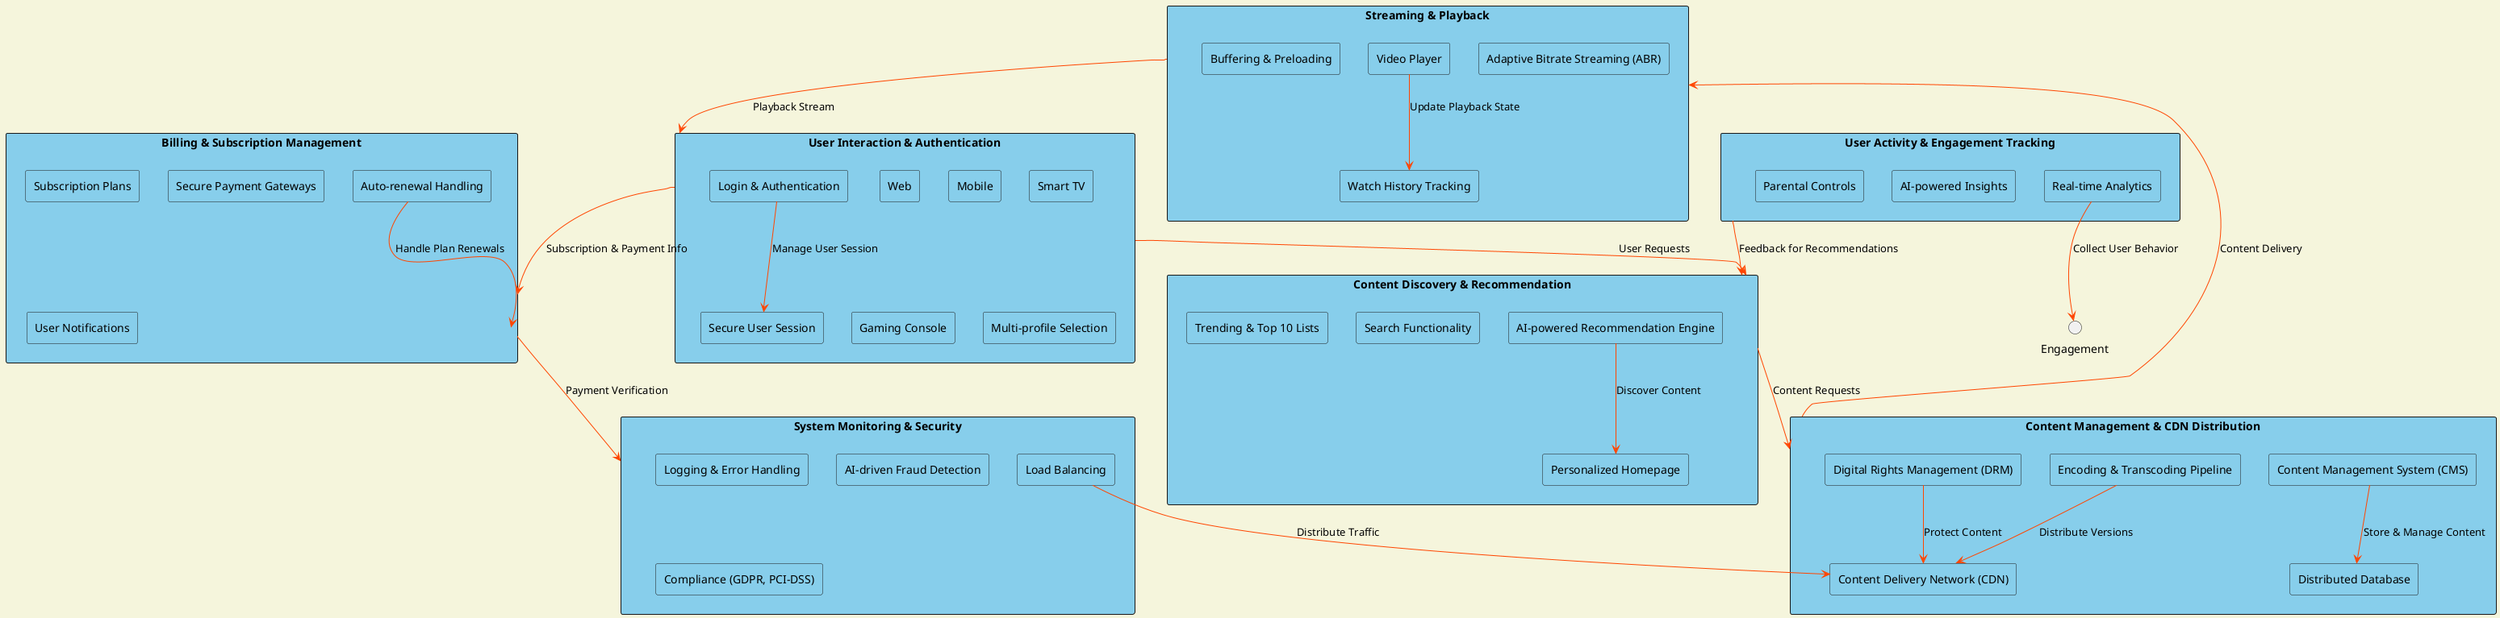 @startuml
skinparam backgroundColor #F5F5DC
skinparam ArrowColor #FF4500
skinparam Rectangle {
    BackgroundColor #87CEEB
}

rectangle "User Interaction & Authentication" as UI {
    rectangle "Web" as Web
    rectangle "Mobile" as Mobile
    rectangle "Smart TV" as SmartTV
    rectangle "Gaming Console" as Console
    rectangle "Login & Authentication" as Auth
    rectangle "Multi-profile Selection" as ProfileSelection
    rectangle "Secure User Session" as Session
}

rectangle "Content Discovery & Recommendation" as Rec {
    rectangle "Personalized Homepage" as Homepage
    rectangle "AI-powered Recommendation Engine" as RecEngine
    rectangle "Search Functionality" as Search
    rectangle "Trending & Top 10 Lists" as Trending
}

rectangle "Content Management & CDN Distribution" as CDN {
    rectangle "Distributed Database" as DB
    rectangle "Content Management System (CMS)" as CMS
    rectangle "Encoding & Transcoding Pipeline" as Encoding
    rectangle "Content Delivery Network (CDN)" as CDNNetwork
    rectangle "Digital Rights Management (DRM)" as DRM
}

rectangle "Streaming & Playback" as Stream {
    rectangle "Adaptive Bitrate Streaming (ABR)" as ABR
    rectangle "Video Player" as VideoPlayer
    rectangle "Buffering & Preloading" as Buffering
    rectangle "Watch History Tracking" as WatchHistory
}

rectangle "User Activity & Engagement Tracking" as Tracking {
    rectangle "Real-time Analytics" as Analytics
    rectangle "AI-powered Insights" as AIInsights
    rectangle "Parental Controls" as Parental
}

rectangle "Billing & Subscription Management" as Billing {
    rectangle "Subscription Plans" as Plans
    rectangle "Secure Payment Gateways" as Payment
    rectangle "Auto-renewal Handling" as AutoRenew
    rectangle "User Notifications" as Notifications
}

rectangle "System Monitoring & Security" as Security {
    rectangle "Load Balancing" as LoadBalancing
    rectangle "Logging & Error Handling" as Logging
    rectangle "AI-driven Fraud Detection" as FraudDetection
    rectangle "Compliance (GDPR, PCI-DSS)" as Compliance
}

' Defining the relationships with arrows
UI --> Rec : User Requests
Rec --> CDN : Content Requests
CDN --> Stream : Content Delivery
Stream --> UI : Playback Stream
UI --> Billing : Subscription & Payment Info
Tracking --> Rec : Feedback for Recommendations
Billing --> Security : Payment Verification

' Extending the behavior of components
Auth --> Session : Manage User Session
RecEngine --> Homepage : Discover Content
CMS --> DB : Store & Manage Content
Encoding --> CDNNetwork : Distribute Versions
DRM --> CDNNetwork : Protect Content
VideoPlayer --> WatchHistory : Update Playback State
Analytics --> Engagement : Collect User Behavior
AutoRenew --> Billing : Handle Plan Renewals
LoadBalancing --> CDNNetwork : Distribute Traffic

@enduml